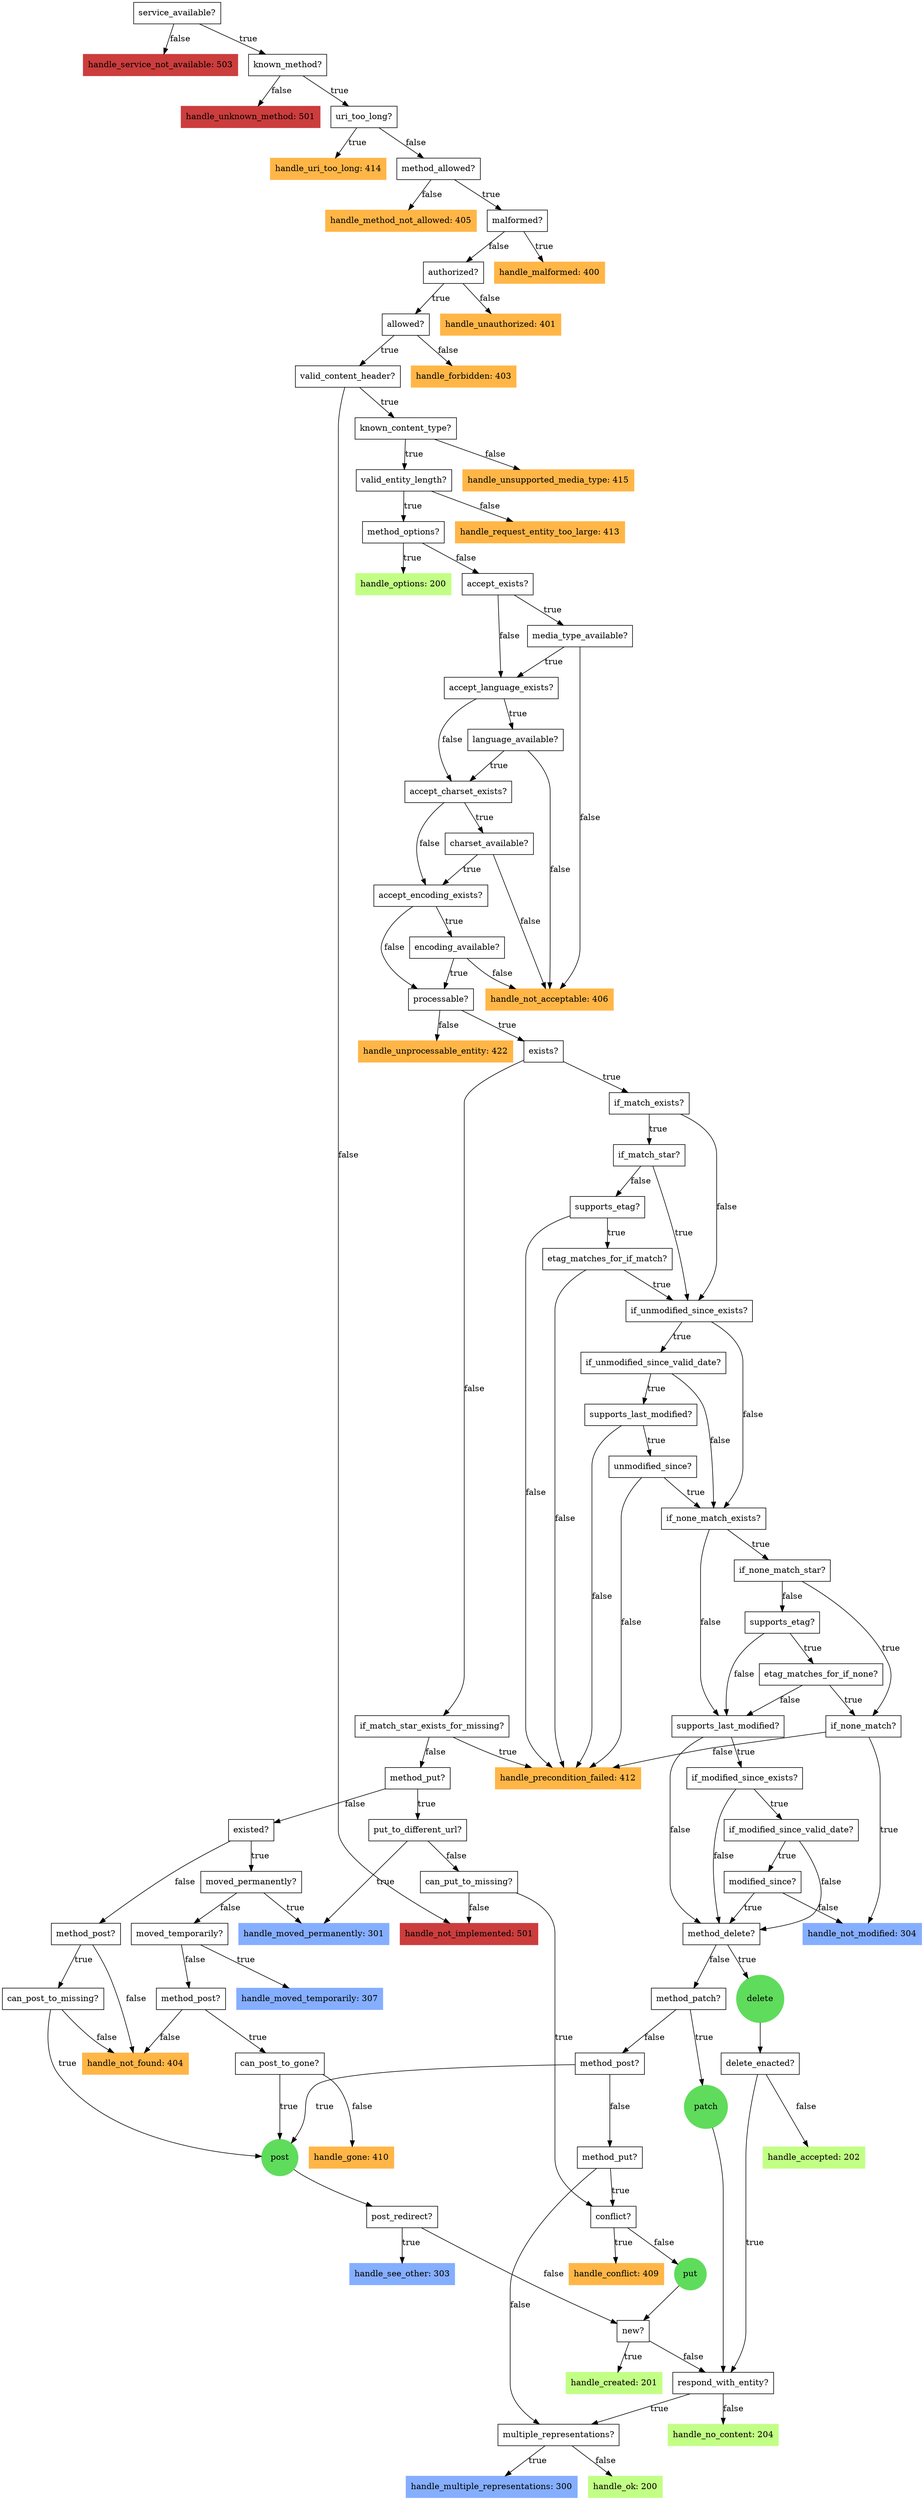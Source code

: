 digraph decisions {
  node[shape=box fontSize=12]
  edge[fontSize=12]
  "accept_charset_exists?"->"charset_available?"[label="true"];
  "accept_charset_exists?"->"accept_encoding_exists?"[label="false"];
  "accept_charset_exists?"[label="accept_charset_exists?"];
  "accept_encoding_exists?"->"encoding_available?"[label="true"];
  "accept_encoding_exists?"->"processable?"[label="false"];
  "accept_encoding_exists?"[label="accept_encoding_exists?"];
  "accept_exists?"->"media_type_available?"[label="true"];
  "accept_exists?"->"accept_language_exists?"[label="false"];
  "accept_exists?"[label="accept_exists?"];
  "accept_language_exists?"->"language_available?"[label="true"];
  "accept_language_exists?"->"accept_charset_exists?"[label="false"];
  "accept_language_exists?"[label="accept_language_exists?"];
  "allowed?"->"valid_content_header?"[label="true"];
  "allowed?"->"handle_forbidden"[label="false"];
  "allowed?"[label="allowed?"];
  "authorized?"->"allowed?"[label="true"];
  "authorized?"->"handle_unauthorized"[label="false"];
  "authorized?"[label="authorized?"];
  "can_post_to_gone?"->"post"[label="true"];
  "can_post_to_gone?"->"handle_gone"[label="false"];
  "can_post_to_gone?"[label="can_post_to_gone?"];
  "can_post_to_missing?"->"post"[label="true"];
  "can_post_to_missing?"->"handle_not_found"[label="false"];
  "can_post_to_missing?"[label="can_post_to_missing?"];
  "can_put_to_missing?"->"conflict?"[label="true"];
  "can_put_to_missing?"->"handle_not_implemented"[label="false"];
  "can_put_to_missing?"[label="can_put_to_missing?"];
  "charset_available?"->"accept_encoding_exists?"[label="true"];
  "charset_available?"->"handle_not_acceptable"[label="false"];
  "charset_available?"[label="charset_available?"];
  "conflict?"->"handle_conflict"[label="true"];
  "conflict?"->"put"[label="false"];
  "conflict?"[label="conflict?"];
  "delete"->"delete_enacted?";
  "delete"[
    shape=circle,
    style=filled,
    color="0.33 0.58 0.86"
  ]
  "delete_enacted?"->"respond_with_entity?"[label="true"];
  "delete_enacted?"->"handle_accepted"[label="false"];
  "delete_enacted?"[label="delete_enacted?"];
  "encoding_available?"->"processable?"[label="true"];
  "encoding_available?"->"handle_not_acceptable"[label="false"];
  "encoding_available?"[label="encoding_available?"];
  "etag_for_if_match?"->"etag_matches_for_if_match?"[label="true"];
  "etag_for_if_match?"->"handle_precondition_failed"[label="false"];
  "etag_for_if_match?"[label="supports_etag?"];
  "etag_for_if_none?"->"etag_matches_for_if_none?"[label="true"];
  "etag_for_if_none?"->"last_modified_for_modified_since_exists?"[label="false"];
  "etag_for_if_none?"[label="supports_etag?"];
  "etag_matches_for_if_match?"->"if_unmodified_since_exists?"[label="true"];
  "etag_matches_for_if_match?"->"handle_precondition_failed"[label="false"];
  "etag_matches_for_if_match?"[label="etag_matches_for_if_match?"];
  "etag_matches_for_if_none?"->"if_none_match?"[label="true"];
  "etag_matches_for_if_none?"->"last_modified_for_modified_since_exists?"[label="false"];
  "etag_matches_for_if_none?"[label="etag_matches_for_if_none?"];
  "existed?"->"moved_permanently?"[label="true"];
  "existed?"->"post_to_missing?"[label="false"];
  "existed?"[label="existed?"];
  "exists?"->"if_match_exists?"[label="true"];
  "exists?"->"if_match_star_exists_for_missing?"[label="false"];
  "exists?"[label="exists?"];
  "handle_accepted" [
    label="handle_accepted: 202",
    style=filled,
    color="0.25 0.48 1.0"
  ];
  "handle_conflict" [
    label="handle_conflict: 409",
    style=filled,
    color="0.1 0.72 1.0"
  ];
  "handle_created" [
    label="handle_created: 201",
    style=filled,
    color="0.25 0.48 1.0"
  ];
  "handle_forbidden" [
    label="handle_forbidden: 403",
    style=filled,
    color="0.1 0.72 1.0"
  ];
  "handle_gone" [
    label="handle_gone: 410",
    style=filled,
    color="0.1 0.72 1.0"
  ];
  "handle_malformed" [
    label="handle_malformed: 400",
    style=filled,
    color="0.1 0.72 1.0"
  ];
  "handle_method_not_allowed" [
    label="handle_method_not_allowed: 405",
    style=filled,
    color="0.1 0.72 1.0"
  ];
  "handle_moved_permanently" [
    label="handle_moved_permanently: 301",
    style=filled,
    color="0.61 0.48 1.0"
  ];
  "handle_moved_temporarily" [
    label="handle_moved_temporarily: 307",
    style=filled,
    color="0.61 0.48 1.0"
  ];
  "handle_multiple_representations" [
    label="handle_multiple_representations: 300",
    style=filled,
    color="0.61 0.48 1.0"
  ];
  "handle_no_content" [
    label="handle_no_content: 204",
    style=filled,
    color="0.25 0.48 1.0"
  ];
  "handle_not_acceptable" [
    label="handle_not_acceptable: 406",
    style=filled,
    color="0.1 0.72 1.0"
  ];
  "handle_not_found" [
    label="handle_not_found: 404",
    style=filled,
    color="0.1 0.72 1.0"
  ];
  "handle_not_implemented" [
    label="handle_not_implemented: 501",
    style=filled,
    color="1.0 0.7 0.8"
  ];
  "handle_not_modified" [
    label="handle_not_modified: 304",
    style=filled,
    color="0.61 0.48 1.0"
  ];
  "handle_ok" [
    label="handle_ok: 200",
    style=filled,
    color="0.25 0.48 1.0"
  ];
  "handle_options" [
    label="handle_options: 200",
    style=filled,
    color="0.25 0.48 1.0"
  ];
  "handle_precondition_failed" [
    label="handle_precondition_failed: 412",
    style=filled,
    color="0.1 0.72 1.0"
  ];
  "handle_request_entity_too_large" [
    label="handle_request_entity_too_large: 413",
    style=filled,
    color="0.1 0.72 1.0"
  ];
  "handle_see_other" [
    label="handle_see_other: 303",
    style=filled,
    color="0.61 0.48 1.0"
  ];
  "handle_service_not_available" [
    label="handle_service_not_available: 503",
    style=filled,
    color="1.0 0.7 0.8"
  ];
  "handle_unauthorized" [
    label="handle_unauthorized: 401",
    style=filled,
    color="0.1 0.72 1.0"
  ];
  "handle_unknown_method" [
    label="handle_unknown_method: 501",
    style=filled,
    color="1.0 0.7 0.8"
  ];
  "handle_unprocessable_entity" [
    label="handle_unprocessable_entity: 422",
    style=filled,
    color="0.1 0.72 1.0"
  ];
  "handle_unsupported_media_type" [
    label="handle_unsupported_media_type: 415",
    style=filled,
    color="0.1 0.72 1.0"
  ];
  "handle_uri_too_long" [
    label="handle_uri_too_long: 414",
    style=filled,
    color="0.1 0.72 1.0"
  ];
  "if_match_exists?"->"if_match_star?"[label="true"];
  "if_match_exists?"->"if_unmodified_since_exists?"[label="false"];
  "if_match_exists?"[label="if_match_exists?"];
  "if_match_star?"->"if_unmodified_since_exists?"[label="true"];
  "if_match_star?"->"etag_for_if_match?"[label="false"];
  "if_match_star?"[label="if_match_star?"];
  "if_match_star_exists_for_missing?"->"handle_precondition_failed"[label="true"];
  "if_match_star_exists_for_missing?"->"method_put?"[label="false"];
  "if_match_star_exists_for_missing?"[label="if_match_star_exists_for_missing?"];
  "if_modified_since_exists?"->"if_modified_since_valid_date?"[label="true"];
  "if_modified_since_exists?"->"method_delete?"[label="false"];
  "if_modified_since_exists?"[label="if_modified_since_exists?"];
  "if_modified_since_valid_date?"->"modified_since?"[label="true"];
  "if_modified_since_valid_date?"->"method_delete?"[label="false"];
  "if_modified_since_valid_date?"[label="if_modified_since_valid_date?"];
  "if_none_match?"->"handle_not_modified"[label="true"];
  "if_none_match?"->"handle_precondition_failed"[label="false"];
  "if_none_match?"[label="if_none_match?"];
  "if_none_match_exists?"->"if_none_match_star?"[label="true"];
  "if_none_match_exists?"->"last_modified_for_modified_since_exists?"[label="false"];
  "if_none_match_exists?"[label="if_none_match_exists?"];
  "if_none_match_star?"->"if_none_match?"[label="true"];
  "if_none_match_star?"->"etag_for_if_none?"[label="false"];
  "if_none_match_star?"[label="if_none_match_star?"];
  "if_unmodified_since_exists?"->"if_unmodified_since_valid_date?"[label="true"];
  "if_unmodified_since_exists?"->"if_none_match_exists?"[label="false"];
  "if_unmodified_since_exists?"[label="if_unmodified_since_exists?"];
  "if_unmodified_since_valid_date?"->"last_modified_for_since_exists?"[label="true"];
  "if_unmodified_since_valid_date?"->"if_none_match_exists?"[label="false"];
  "if_unmodified_since_valid_date?"[label="if_unmodified_since_valid_date?"];
  "known_content_type?"->"valid_entity_length?"[label="true"];
  "known_content_type?"->"handle_unsupported_media_type"[label="false"];
  "known_content_type?"[label="known_content_type?"];
  "known_method?"->"uri_too_long?"[label="true"];
  "known_method?"->"handle_unknown_method"[label="false"];
  "known_method?"[label="known_method?"];
  "language_available?"->"accept_charset_exists?"[label="true"];
  "language_available?"->"handle_not_acceptable"[label="false"];
  "language_available?"[label="language_available?"];
  "last_modified_for_modified_since_exists?"->"if_modified_since_exists?"[label="true"];
  "last_modified_for_modified_since_exists?"->"method_delete?"[label="false"];
  "last_modified_for_modified_since_exists?"[label="supports_last_modified?"];
  "last_modified_for_since_exists?"->"unmodified_since?"[label="true"];
  "last_modified_for_since_exists?"->"handle_precondition_failed"[label="false"];
  "last_modified_for_since_exists?"[label="supports_last_modified?"];
  "malformed?"->"handle_malformed"[label="true"];
  "malformed?"->"authorized?"[label="false"];
  "malformed?"[label="malformed?"];
  "media_type_available?"->"accept_language_exists?"[label="true"];
  "media_type_available?"->"handle_not_acceptable"[label="false"];
  "media_type_available?"[label="media_type_available?"];
  "method_allowed?"->"malformed?"[label="true"];
  "method_allowed?"->"handle_method_not_allowed"[label="false"];
  "method_allowed?"[label="method_allowed?"];
  "method_delete?"->"delete"[label="true"];
  "method_delete?"->"method_patch?"[label="false"];
  "method_delete?"[label="method_delete?"];
  "method_options?"->"handle_options"[label="true"];
  "method_options?"->"accept_exists?"[label="false"];
  "method_options?"[label="method_options?"];
  "method_patch?"->"patch"[label="true"];
  "method_patch?"->"post_to_existing?"[label="false"];
  "method_patch?"[label="method_patch?"];
  "method_put?"->"put_to_different_url?"[label="true"];
  "method_put?"->"existed?"[label="false"];
  "method_put?"[label="method_put?"];
  "modified_since?"->"method_delete?"[label="true"];
  "modified_since?"->"handle_not_modified"[label="false"];
  "modified_since?"[label="modified_since?"];
  "moved_permanently?"->"handle_moved_permanently"[label="true"];
  "moved_permanently?"->"moved_temporarily?"[label="false"];
  "moved_permanently?"[label="moved_permanently?"];
  "moved_temporarily?"->"handle_moved_temporarily"[label="true"];
  "moved_temporarily?"->"post_to_gone?"[label="false"];
  "moved_temporarily?"[label="moved_temporarily?"];
  "multiple_representations?"->"handle_multiple_representations"[label="true"];
  "multiple_representations?"->"handle_ok"[label="false"];
  "multiple_representations?"[label="multiple_representations?"];
  "new?"->"handle_created"[label="true"];
  "new?"->"respond_with_entity?"[label="false"];
  "new?"[label="new?"];
  "patch"->"respond_with_entity?";
  "patch"[
    shape=circle,
    style=filled,
    color="0.33 0.58 0.86"
  ]
  "post"->"post_redirect?";
  "post"[
    shape=circle,
    style=filled,
    color="0.33 0.58 0.86"
  ]
  "post_redirect?"->"handle_see_other"[label="true"];
  "post_redirect?"->"new?"[label="false"];
  "post_redirect?"[label="post_redirect?"];
  "post_to_existing?"->"post"[label="true"];
  "post_to_existing?"->"put_to_existing?"[label="false"];
  "post_to_existing?"[label="method_post?"];
  "post_to_gone?"->"can_post_to_gone?"[label="true"];
  "post_to_gone?"->"handle_not_found"[label="false"];
  "post_to_gone?"[label="method_post?"];
  "post_to_missing?"->"can_post_to_missing?"[label="true"];
  "post_to_missing?"->"handle_not_found"[label="false"];
  "post_to_missing?"[label="method_post?"];
  "processable?"->"exists?"[label="true"];
  "processable?"->"handle_unprocessable_entity"[label="false"];
  "processable?"[label="processable?"];
  "put"->"new?";
  "put"[
    shape=circle,
    style=filled,
    color="0.33 0.58 0.86"
  ]
  "put_to_different_url?"->"handle_moved_permanently"[label="true"];
  "put_to_different_url?"->"can_put_to_missing?"[label="false"];
  "put_to_different_url?"[label="put_to_different_url?"];
  "put_to_existing?"->"conflict?"[label="true"];
  "put_to_existing?"->"multiple_representations?"[label="false"];
  "put_to_existing?"[label="method_put?"];
  "respond_with_entity?"->"multiple_representations?"[label="true"];
  "respond_with_entity?"->"handle_no_content"[label="false"];
  "respond_with_entity?"[label="respond_with_entity?"];
  "service_available?"->"known_method?"[label="true"];
  "service_available?"->"handle_service_not_available"[label="false"];
  "service_available?"[label="service_available?"];
  "unmodified_since?"->"if_none_match_exists?"[label="true"];
  "unmodified_since?"->"handle_precondition_failed"[label="false"];
  "unmodified_since?"[label="unmodified_since?"];
  "uri_too_long?"->"handle_uri_too_long"[label="true"];
  "uri_too_long?"->"method_allowed?"[label="false"];
  "uri_too_long?"[label="uri_too_long?"];
  "valid_content_header?"->"known_content_type?"[label="true"];
  "valid_content_header?"->"handle_not_implemented"[label="false"];
  "valid_content_header?"[label="valid_content_header?"];
  "valid_entity_length?"->"method_options?"[label="true"];
  "valid_entity_length?"->"handle_request_entity_too_large"[label="false"];
  "valid_entity_length?"[label="valid_entity_length?"];

}
